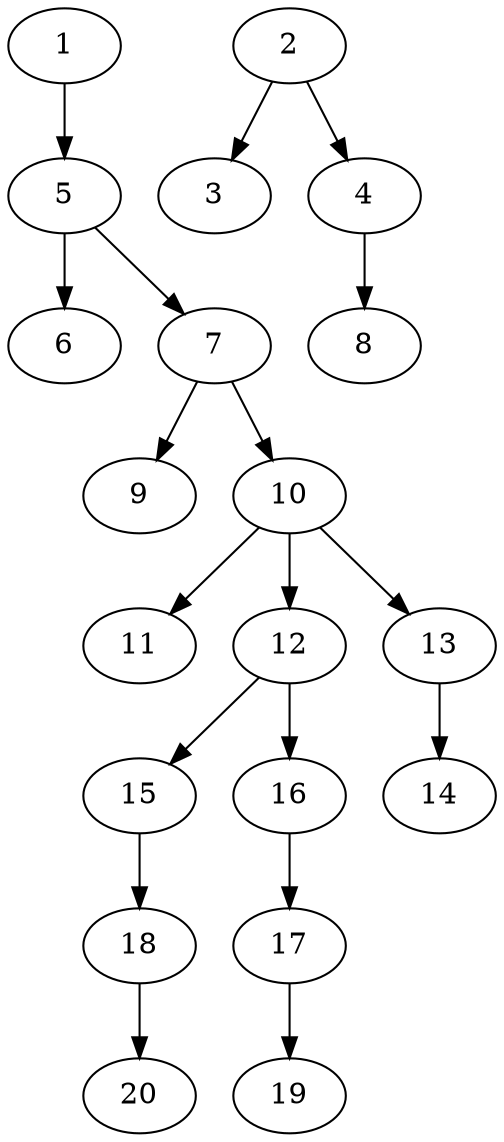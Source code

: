// DAG (tier=1-easy, mode=data, n=20, ccr=0.348, fat=0.450, density=0.302, regular=0.788, jump=0.013, mindata=1048576, maxdata=8388608)
// DAG automatically generated by daggen at Sun Aug 24 16:33:33 2025
// /home/ermia/Project/Environments/daggen/bin/daggen --dot --ccr 0.348 --fat 0.450 --regular 0.788 --density 0.302 --jump 0.013 --mindata 1048576 --maxdata 8388608 -n 20 
digraph G {
  1 [size="170922696771937", alpha="0.13", expect_size="85461348385968"]
  1 -> 5 [size ="19101539893248"]
  2 [size="298429037533802266624", alpha="0.04", expect_size="149214518766901133312"]
  2 -> 3 [size ="357259708203008"]
  2 -> 4 [size ="357259708203008"]
  3 [size="24616167656423016", alpha="0.07", expect_size="12308083828211508"]
  4 [size="263342230688945120", alpha="0.18", expect_size="131671115344472560"]
  4 -> 8 [size ="119036771827712"]
  5 [size="324389979620900864000", alpha="0.11", expect_size="162194989810450432000"]
  5 -> 6 [size ="377689525452800"]
  5 -> 7 [size ="377689525452800"]
  6 [size="621914766058357760", alpha="0.02", expect_size="310957383029178880"]
  7 [size="3608281883039012", alpha="0.16", expect_size="1804140941519506"]
  7 -> 9 [size ="79061791539200"]
  7 -> 10 [size ="79061791539200"]
  8 [size="16101972726465429504", alpha="0.05", expect_size="8050986363232714752"]
  9 [size="18183811810845523968", alpha="0.20", expect_size="9091905905422761984"]
  10 [size="23760969301418040", alpha="0.17", expect_size="11880484650709020"]
  10 -> 11 [size ="435227902083072"]
  10 -> 12 [size ="435227902083072"]
  10 -> 13 [size ="435227902083072"]
  11 [size="173141765270352288", alpha="0.18", expect_size="86570882635176144"]
  12 [size="1109743889514727936", alpha="0.16", expect_size="554871944757363968"]
  12 -> 15 [size ="550920286896128"]
  12 -> 16 [size ="550920286896128"]
  13 [size="26816738633603408", alpha="0.16", expect_size="13408369316801704"]
  13 -> 14 [size ="432332423036928"]
  14 [size="1758328991076460", alpha="0.12", expect_size="879164495538230"]
  15 [size="403785298973628039168", alpha="0.01", expect_size="201892649486814019584"]
  15 -> 18 [size ="437042483822592"]
  16 [size="747372418768652", alpha="0.08", expect_size="373686209384326"]
  16 -> 17 [size ="42241137573888"]
  17 [size="13030165833798647808", alpha="0.01", expect_size="6515082916899323904"]
  17 -> 19 [size ="44298594680832"]
  18 [size="5984475270881476608", alpha="0.12", expect_size="2992237635440738304"]
  18 -> 20 [size ="26369832517632"]
  19 [size="320345983980018860032", alpha="0.16", expect_size="160172991990009430016"]
  20 [size="7395506056460245", alpha="0.11", expect_size="3697753028230122"]
}